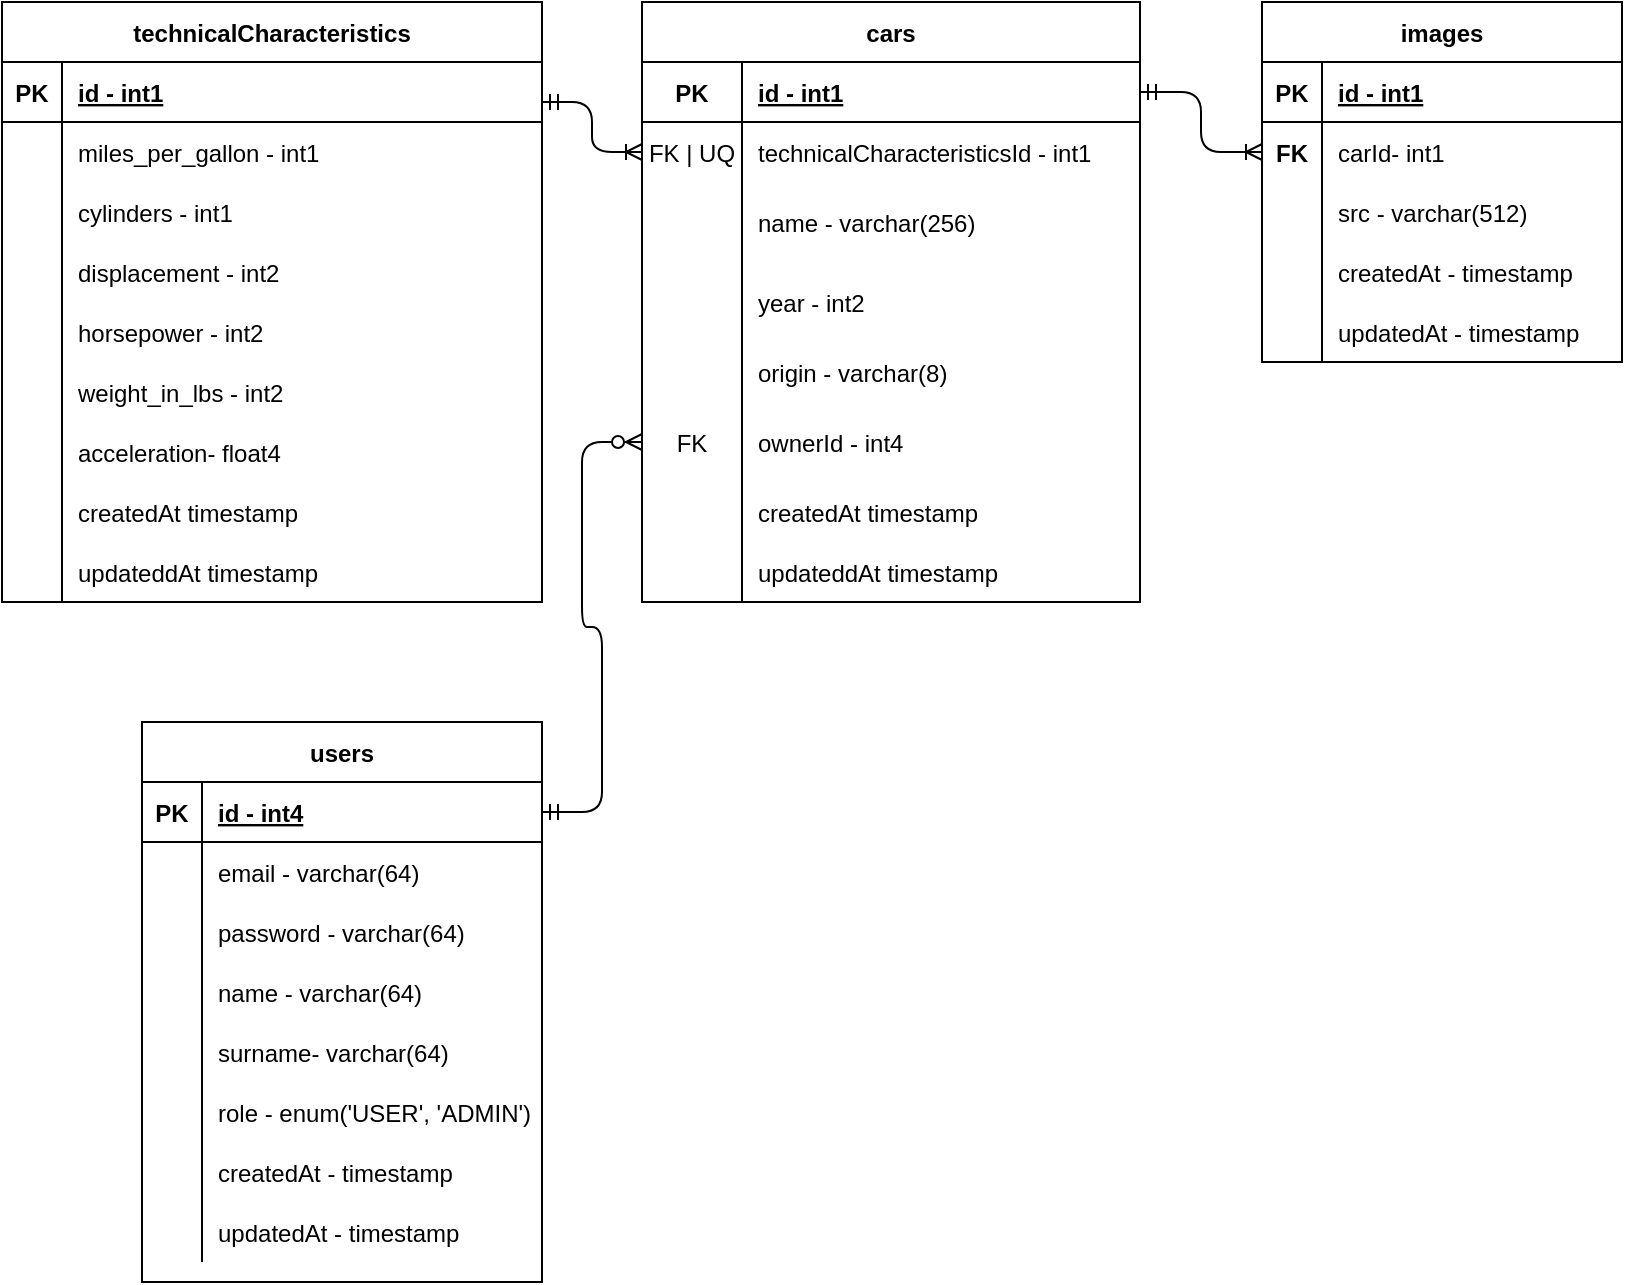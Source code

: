 <mxfile version="21.0.6" type="device"><diagram id="C5RBs43oDa-KdzZeNtuy" name="Page-1"><mxGraphModel dx="1723" dy="648" grid="1" gridSize="10" guides="1" tooltips="1" connect="1" arrows="1" fold="1" page="1" pageScale="1" pageWidth="827" pageHeight="1169" math="0" shadow="0"><root><mxCell id="WIyWlLk6GJQsqaUBKTNV-0"/><mxCell id="WIyWlLk6GJQsqaUBKTNV-1" parent="WIyWlLk6GJQsqaUBKTNV-0"/><mxCell id="K0W-H0R7B6iEDIIZb8ia-60" value="technicalCharacteristics" style="shape=table;startSize=30;container=1;collapsible=1;childLayout=tableLayout;fixedRows=1;rowLines=0;fontStyle=1;align=center;resizeLast=1;" parent="WIyWlLk6GJQsqaUBKTNV-1" vertex="1"><mxGeometry x="50" y="160" width="270" height="300" as="geometry"><mxRectangle x="270" y="190" width="230" height="140" as="alternateBounds"/></mxGeometry></mxCell><mxCell id="K0W-H0R7B6iEDIIZb8ia-61" value="" style="shape=tableRow;horizontal=0;startSize=0;swimlaneHead=0;swimlaneBody=0;fillColor=none;collapsible=0;dropTarget=0;points=[[0,0.5],[1,0.5]];portConstraint=eastwest;top=0;left=0;right=0;bottom=1;" parent="K0W-H0R7B6iEDIIZb8ia-60" vertex="1"><mxGeometry y="30" width="270" height="30" as="geometry"/></mxCell><mxCell id="K0W-H0R7B6iEDIIZb8ia-62" value="PK" style="shape=partialRectangle;connectable=0;fillColor=none;top=0;left=0;bottom=0;right=0;fontStyle=1;overflow=hidden;" parent="K0W-H0R7B6iEDIIZb8ia-61" vertex="1"><mxGeometry width="30" height="30" as="geometry"><mxRectangle width="30" height="30" as="alternateBounds"/></mxGeometry></mxCell><mxCell id="K0W-H0R7B6iEDIIZb8ia-63" value="id - int1" style="shape=partialRectangle;connectable=0;fillColor=none;top=0;left=0;bottom=0;right=0;align=left;spacingLeft=6;fontStyle=5;overflow=hidden;" parent="K0W-H0R7B6iEDIIZb8ia-61" vertex="1"><mxGeometry x="30" width="240" height="30" as="geometry"><mxRectangle width="240" height="30" as="alternateBounds"/></mxGeometry></mxCell><mxCell id="K0W-H0R7B6iEDIIZb8ia-64" value="" style="shape=tableRow;horizontal=0;startSize=0;swimlaneHead=0;swimlaneBody=0;fillColor=none;collapsible=0;dropTarget=0;points=[[0,0.5],[1,0.5]];portConstraint=eastwest;top=0;left=0;right=0;bottom=0;" parent="K0W-H0R7B6iEDIIZb8ia-60" vertex="1"><mxGeometry y="60" width="270" height="30" as="geometry"/></mxCell><mxCell id="K0W-H0R7B6iEDIIZb8ia-65" value="" style="shape=partialRectangle;connectable=0;fillColor=none;top=0;left=0;bottom=0;right=0;editable=1;overflow=hidden;" parent="K0W-H0R7B6iEDIIZb8ia-64" vertex="1"><mxGeometry width="30" height="30" as="geometry"><mxRectangle width="30" height="30" as="alternateBounds"/></mxGeometry></mxCell><mxCell id="K0W-H0R7B6iEDIIZb8ia-66" value="miles_per_gallon - int1" style="shape=partialRectangle;connectable=0;fillColor=none;top=0;left=0;bottom=0;right=0;align=left;spacingLeft=6;overflow=hidden;" parent="K0W-H0R7B6iEDIIZb8ia-64" vertex="1"><mxGeometry x="30" width="240" height="30" as="geometry"><mxRectangle width="240" height="30" as="alternateBounds"/></mxGeometry></mxCell><mxCell id="K0W-H0R7B6iEDIIZb8ia-67" value="" style="shape=tableRow;horizontal=0;startSize=0;swimlaneHead=0;swimlaneBody=0;fillColor=none;collapsible=0;dropTarget=0;points=[[0,0.5],[1,0.5]];portConstraint=eastwest;top=0;left=0;right=0;bottom=0;" parent="K0W-H0R7B6iEDIIZb8ia-60" vertex="1"><mxGeometry y="90" width="270" height="30" as="geometry"/></mxCell><mxCell id="K0W-H0R7B6iEDIIZb8ia-68" value="" style="shape=partialRectangle;connectable=0;fillColor=none;top=0;left=0;bottom=0;right=0;editable=1;overflow=hidden;" parent="K0W-H0R7B6iEDIIZb8ia-67" vertex="1"><mxGeometry width="30" height="30" as="geometry"><mxRectangle width="30" height="30" as="alternateBounds"/></mxGeometry></mxCell><mxCell id="K0W-H0R7B6iEDIIZb8ia-69" value="cylinders - int1" style="shape=partialRectangle;connectable=0;fillColor=none;top=0;left=0;bottom=0;right=0;align=left;spacingLeft=6;overflow=hidden;" parent="K0W-H0R7B6iEDIIZb8ia-67" vertex="1"><mxGeometry x="30" width="240" height="30" as="geometry"><mxRectangle width="240" height="30" as="alternateBounds"/></mxGeometry></mxCell><mxCell id="K0W-H0R7B6iEDIIZb8ia-70" value="" style="shape=tableRow;horizontal=0;startSize=0;swimlaneHead=0;swimlaneBody=0;fillColor=none;collapsible=0;dropTarget=0;points=[[0,0.5],[1,0.5]];portConstraint=eastwest;top=0;left=0;right=0;bottom=0;" parent="K0W-H0R7B6iEDIIZb8ia-60" vertex="1"><mxGeometry y="120" width="270" height="30" as="geometry"/></mxCell><mxCell id="K0W-H0R7B6iEDIIZb8ia-71" value="" style="shape=partialRectangle;connectable=0;fillColor=none;top=0;left=0;bottom=0;right=0;editable=1;overflow=hidden;" parent="K0W-H0R7B6iEDIIZb8ia-70" vertex="1"><mxGeometry width="30" height="30" as="geometry"><mxRectangle width="30" height="30" as="alternateBounds"/></mxGeometry></mxCell><mxCell id="K0W-H0R7B6iEDIIZb8ia-72" value="displacement - int2" style="shape=partialRectangle;connectable=0;fillColor=none;top=0;left=0;bottom=0;right=0;align=left;spacingLeft=6;overflow=hidden;" parent="K0W-H0R7B6iEDIIZb8ia-70" vertex="1"><mxGeometry x="30" width="240" height="30" as="geometry"><mxRectangle width="240" height="30" as="alternateBounds"/></mxGeometry></mxCell><mxCell id="K0W-H0R7B6iEDIIZb8ia-73" value="" style="shape=tableRow;horizontal=0;startSize=0;swimlaneHead=0;swimlaneBody=0;fillColor=none;collapsible=0;dropTarget=0;points=[[0,0.5],[1,0.5]];portConstraint=eastwest;top=0;left=0;right=0;bottom=0;" parent="K0W-H0R7B6iEDIIZb8ia-60" vertex="1"><mxGeometry y="150" width="270" height="30" as="geometry"/></mxCell><mxCell id="K0W-H0R7B6iEDIIZb8ia-74" value="" style="shape=partialRectangle;connectable=0;fillColor=none;top=0;left=0;bottom=0;right=0;editable=1;overflow=hidden;" parent="K0W-H0R7B6iEDIIZb8ia-73" vertex="1"><mxGeometry width="30" height="30" as="geometry"><mxRectangle width="30" height="30" as="alternateBounds"/></mxGeometry></mxCell><mxCell id="K0W-H0R7B6iEDIIZb8ia-75" value="horsepower - int2" style="shape=partialRectangle;connectable=0;fillColor=none;top=0;left=0;bottom=0;right=0;align=left;spacingLeft=6;overflow=hidden;" parent="K0W-H0R7B6iEDIIZb8ia-73" vertex="1"><mxGeometry x="30" width="240" height="30" as="geometry"><mxRectangle width="240" height="30" as="alternateBounds"/></mxGeometry></mxCell><mxCell id="K0W-H0R7B6iEDIIZb8ia-204" value="" style="shape=tableRow;horizontal=0;startSize=0;swimlaneHead=0;swimlaneBody=0;fillColor=none;collapsible=0;dropTarget=0;points=[[0,0.5],[1,0.5]];portConstraint=eastwest;top=0;left=0;right=0;bottom=0;" parent="K0W-H0R7B6iEDIIZb8ia-60" vertex="1"><mxGeometry y="180" width="270" height="30" as="geometry"/></mxCell><mxCell id="K0W-H0R7B6iEDIIZb8ia-205" value="" style="shape=partialRectangle;connectable=0;fillColor=none;top=0;left=0;bottom=0;right=0;editable=1;overflow=hidden;" parent="K0W-H0R7B6iEDIIZb8ia-204" vertex="1"><mxGeometry width="30" height="30" as="geometry"><mxRectangle width="30" height="30" as="alternateBounds"/></mxGeometry></mxCell><mxCell id="K0W-H0R7B6iEDIIZb8ia-206" value="weight_in_lbs - int2" style="shape=partialRectangle;connectable=0;fillColor=none;top=0;left=0;bottom=0;right=0;align=left;spacingLeft=6;overflow=hidden;" parent="K0W-H0R7B6iEDIIZb8ia-204" vertex="1"><mxGeometry x="30" width="240" height="30" as="geometry"><mxRectangle width="240" height="30" as="alternateBounds"/></mxGeometry></mxCell><mxCell id="K0W-H0R7B6iEDIIZb8ia-207" value="" style="shape=tableRow;horizontal=0;startSize=0;swimlaneHead=0;swimlaneBody=0;fillColor=none;collapsible=0;dropTarget=0;points=[[0,0.5],[1,0.5]];portConstraint=eastwest;top=0;left=0;right=0;bottom=0;" parent="K0W-H0R7B6iEDIIZb8ia-60" vertex="1"><mxGeometry y="210" width="270" height="30" as="geometry"/></mxCell><mxCell id="K0W-H0R7B6iEDIIZb8ia-208" value="" style="shape=partialRectangle;connectable=0;fillColor=none;top=0;left=0;bottom=0;right=0;editable=1;overflow=hidden;" parent="K0W-H0R7B6iEDIIZb8ia-207" vertex="1"><mxGeometry width="30" height="30" as="geometry"><mxRectangle width="30" height="30" as="alternateBounds"/></mxGeometry></mxCell><mxCell id="K0W-H0R7B6iEDIIZb8ia-209" value="acceleration- float4" style="shape=partialRectangle;connectable=0;fillColor=none;top=0;left=0;bottom=0;right=0;align=left;spacingLeft=6;overflow=hidden;" parent="K0W-H0R7B6iEDIIZb8ia-207" vertex="1"><mxGeometry x="30" width="240" height="30" as="geometry"><mxRectangle width="240" height="30" as="alternateBounds"/></mxGeometry></mxCell><mxCell id="K0W-H0R7B6iEDIIZb8ia-210" value="" style="shape=tableRow;horizontal=0;startSize=0;swimlaneHead=0;swimlaneBody=0;fillColor=none;collapsible=0;dropTarget=0;points=[[0,0.5],[1,0.5]];portConstraint=eastwest;top=0;left=0;right=0;bottom=0;" parent="K0W-H0R7B6iEDIIZb8ia-60" vertex="1"><mxGeometry y="240" width="270" height="30" as="geometry"/></mxCell><mxCell id="K0W-H0R7B6iEDIIZb8ia-211" value="" style="shape=partialRectangle;connectable=0;fillColor=none;top=0;left=0;bottom=0;right=0;editable=1;overflow=hidden;" parent="K0W-H0R7B6iEDIIZb8ia-210" vertex="1"><mxGeometry width="30" height="30" as="geometry"><mxRectangle width="30" height="30" as="alternateBounds"/></mxGeometry></mxCell><mxCell id="K0W-H0R7B6iEDIIZb8ia-212" value="createdAt timestamp" style="shape=partialRectangle;connectable=0;fillColor=none;top=0;left=0;bottom=0;right=0;align=left;spacingLeft=6;overflow=hidden;" parent="K0W-H0R7B6iEDIIZb8ia-210" vertex="1"><mxGeometry x="30" width="240" height="30" as="geometry"><mxRectangle width="240" height="30" as="alternateBounds"/></mxGeometry></mxCell><mxCell id="K0W-H0R7B6iEDIIZb8ia-214" value="" style="shape=tableRow;horizontal=0;startSize=0;swimlaneHead=0;swimlaneBody=0;fillColor=none;collapsible=0;dropTarget=0;points=[[0,0.5],[1,0.5]];portConstraint=eastwest;top=0;left=0;right=0;bottom=0;" parent="K0W-H0R7B6iEDIIZb8ia-60" vertex="1"><mxGeometry y="270" width="270" height="30" as="geometry"/></mxCell><mxCell id="K0W-H0R7B6iEDIIZb8ia-215" value="" style="shape=partialRectangle;connectable=0;fillColor=none;top=0;left=0;bottom=0;right=0;editable=1;overflow=hidden;" parent="K0W-H0R7B6iEDIIZb8ia-214" vertex="1"><mxGeometry width="30" height="30" as="geometry"><mxRectangle width="30" height="30" as="alternateBounds"/></mxGeometry></mxCell><mxCell id="K0W-H0R7B6iEDIIZb8ia-216" value="updateddAt timestamp" style="shape=partialRectangle;connectable=0;fillColor=none;top=0;left=0;bottom=0;right=0;align=left;spacingLeft=6;overflow=hidden;" parent="K0W-H0R7B6iEDIIZb8ia-214" vertex="1"><mxGeometry x="30" width="240" height="30" as="geometry"><mxRectangle width="240" height="30" as="alternateBounds"/></mxGeometry></mxCell><mxCell id="K0W-H0R7B6iEDIIZb8ia-76" value="images" style="shape=table;startSize=30;container=1;collapsible=1;childLayout=tableLayout;fixedRows=1;rowLines=0;fontStyle=1;align=center;resizeLast=1;" parent="WIyWlLk6GJQsqaUBKTNV-1" vertex="1"><mxGeometry x="680" y="160" width="180" height="180" as="geometry"><mxRectangle x="270" y="190" width="230" height="140" as="alternateBounds"/></mxGeometry></mxCell><mxCell id="K0W-H0R7B6iEDIIZb8ia-77" value="" style="shape=tableRow;horizontal=0;startSize=0;swimlaneHead=0;swimlaneBody=0;fillColor=none;collapsible=0;dropTarget=0;points=[[0,0.5],[1,0.5]];portConstraint=eastwest;top=0;left=0;right=0;bottom=1;" parent="K0W-H0R7B6iEDIIZb8ia-76" vertex="1"><mxGeometry y="30" width="180" height="30" as="geometry"/></mxCell><mxCell id="K0W-H0R7B6iEDIIZb8ia-78" value="PK" style="shape=partialRectangle;connectable=0;fillColor=none;top=0;left=0;bottom=0;right=0;fontStyle=1;overflow=hidden;" parent="K0W-H0R7B6iEDIIZb8ia-77" vertex="1"><mxGeometry width="30" height="30" as="geometry"><mxRectangle width="30" height="30" as="alternateBounds"/></mxGeometry></mxCell><mxCell id="K0W-H0R7B6iEDIIZb8ia-79" value="id - int1" style="shape=partialRectangle;connectable=0;fillColor=none;top=0;left=0;bottom=0;right=0;align=left;spacingLeft=6;fontStyle=5;overflow=hidden;" parent="K0W-H0R7B6iEDIIZb8ia-77" vertex="1"><mxGeometry x="30" width="150" height="30" as="geometry"><mxRectangle width="150" height="30" as="alternateBounds"/></mxGeometry></mxCell><mxCell id="K0W-H0R7B6iEDIIZb8ia-80" value="" style="shape=tableRow;horizontal=0;startSize=0;swimlaneHead=0;swimlaneBody=0;fillColor=none;collapsible=0;dropTarget=0;points=[[0,0.5],[1,0.5]];portConstraint=eastwest;top=0;left=0;right=0;bottom=0;" parent="K0W-H0R7B6iEDIIZb8ia-76" vertex="1"><mxGeometry y="60" width="180" height="30" as="geometry"/></mxCell><mxCell id="K0W-H0R7B6iEDIIZb8ia-81" value="FK" style="shape=partialRectangle;connectable=0;fillColor=none;top=0;left=0;bottom=0;right=0;editable=1;overflow=hidden;fontStyle=1" parent="K0W-H0R7B6iEDIIZb8ia-80" vertex="1"><mxGeometry width="30" height="30" as="geometry"><mxRectangle width="30" height="30" as="alternateBounds"/></mxGeometry></mxCell><mxCell id="K0W-H0R7B6iEDIIZb8ia-82" value="carId- int1" style="shape=partialRectangle;connectable=0;fillColor=none;top=0;left=0;bottom=0;right=0;align=left;spacingLeft=6;overflow=hidden;" parent="K0W-H0R7B6iEDIIZb8ia-80" vertex="1"><mxGeometry x="30" width="150" height="30" as="geometry"><mxRectangle width="150" height="30" as="alternateBounds"/></mxGeometry></mxCell><mxCell id="K0W-H0R7B6iEDIIZb8ia-83" value="" style="shape=tableRow;horizontal=0;startSize=0;swimlaneHead=0;swimlaneBody=0;fillColor=none;collapsible=0;dropTarget=0;points=[[0,0.5],[1,0.5]];portConstraint=eastwest;top=0;left=0;right=0;bottom=0;" parent="K0W-H0R7B6iEDIIZb8ia-76" vertex="1"><mxGeometry y="90" width="180" height="30" as="geometry"/></mxCell><mxCell id="K0W-H0R7B6iEDIIZb8ia-84" value="" style="shape=partialRectangle;connectable=0;fillColor=none;top=0;left=0;bottom=0;right=0;editable=1;overflow=hidden;" parent="K0W-H0R7B6iEDIIZb8ia-83" vertex="1"><mxGeometry width="30" height="30" as="geometry"><mxRectangle width="30" height="30" as="alternateBounds"/></mxGeometry></mxCell><mxCell id="K0W-H0R7B6iEDIIZb8ia-85" value="src - varchar(512)" style="shape=partialRectangle;connectable=0;fillColor=none;top=0;left=0;bottom=0;right=0;align=left;spacingLeft=6;overflow=hidden;" parent="K0W-H0R7B6iEDIIZb8ia-83" vertex="1"><mxGeometry x="30" width="150" height="30" as="geometry"><mxRectangle width="150" height="30" as="alternateBounds"/></mxGeometry></mxCell><mxCell id="K0W-H0R7B6iEDIIZb8ia-86" value="" style="shape=tableRow;horizontal=0;startSize=0;swimlaneHead=0;swimlaneBody=0;fillColor=none;collapsible=0;dropTarget=0;points=[[0,0.5],[1,0.5]];portConstraint=eastwest;top=0;left=0;right=0;bottom=0;" parent="K0W-H0R7B6iEDIIZb8ia-76" vertex="1"><mxGeometry y="120" width="180" height="30" as="geometry"/></mxCell><mxCell id="K0W-H0R7B6iEDIIZb8ia-87" value="" style="shape=partialRectangle;connectable=0;fillColor=none;top=0;left=0;bottom=0;right=0;editable=1;overflow=hidden;" parent="K0W-H0R7B6iEDIIZb8ia-86" vertex="1"><mxGeometry width="30" height="30" as="geometry"><mxRectangle width="30" height="30" as="alternateBounds"/></mxGeometry></mxCell><mxCell id="K0W-H0R7B6iEDIIZb8ia-88" value="createdAt - timestamp" style="shape=partialRectangle;connectable=0;fillColor=none;top=0;left=0;bottom=0;right=0;align=left;spacingLeft=6;overflow=hidden;" parent="K0W-H0R7B6iEDIIZb8ia-86" vertex="1"><mxGeometry x="30" width="150" height="30" as="geometry"><mxRectangle width="150" height="30" as="alternateBounds"/></mxGeometry></mxCell><mxCell id="K0W-H0R7B6iEDIIZb8ia-89" value="" style="shape=tableRow;horizontal=0;startSize=0;swimlaneHead=0;swimlaneBody=0;fillColor=none;collapsible=0;dropTarget=0;points=[[0,0.5],[1,0.5]];portConstraint=eastwest;top=0;left=0;right=0;bottom=0;" parent="K0W-H0R7B6iEDIIZb8ia-76" vertex="1"><mxGeometry y="150" width="180" height="30" as="geometry"/></mxCell><mxCell id="K0W-H0R7B6iEDIIZb8ia-90" value="" style="shape=partialRectangle;connectable=0;fillColor=none;top=0;left=0;bottom=0;right=0;editable=1;overflow=hidden;" parent="K0W-H0R7B6iEDIIZb8ia-89" vertex="1"><mxGeometry width="30" height="30" as="geometry"><mxRectangle width="30" height="30" as="alternateBounds"/></mxGeometry></mxCell><mxCell id="K0W-H0R7B6iEDIIZb8ia-91" value="updatedAt - timestamp" style="shape=partialRectangle;connectable=0;fillColor=none;top=0;left=0;bottom=0;right=0;align=left;spacingLeft=6;overflow=hidden;" parent="K0W-H0R7B6iEDIIZb8ia-89" vertex="1"><mxGeometry x="30" width="150" height="30" as="geometry"><mxRectangle width="150" height="30" as="alternateBounds"/></mxGeometry></mxCell><mxCell id="K0W-H0R7B6iEDIIZb8ia-173" value="" style="edgeStyle=elbowEdgeStyle;fontSize=12;html=1;endArrow=ERoneToMany;startArrow=ERmandOne;rounded=1;entryX=0;entryY=0.5;entryDx=0;entryDy=0;exitX=1;exitY=0.5;exitDx=0;exitDy=0;" parent="WIyWlLk6GJQsqaUBKTNV-1" source="K0W-H0R7B6iEDIIZb8ia-221" target="K0W-H0R7B6iEDIIZb8ia-80" edge="1"><mxGeometry width="100" height="100" relative="1" as="geometry"><mxPoint x="630" y="220" as="sourcePoint"/><mxPoint x="670" y="250" as="targetPoint"/></mxGeometry></mxCell><mxCell id="K0W-H0R7B6iEDIIZb8ia-174" value="users" style="shape=table;startSize=30;container=1;collapsible=1;childLayout=tableLayout;fixedRows=1;rowLines=0;fontStyle=1;align=center;resizeLast=1;" parent="WIyWlLk6GJQsqaUBKTNV-1" vertex="1"><mxGeometry x="120" y="520" width="200" height="280" as="geometry"/></mxCell><mxCell id="K0W-H0R7B6iEDIIZb8ia-175" value="" style="shape=partialRectangle;collapsible=0;dropTarget=0;pointerEvents=0;fillColor=none;top=0;left=0;bottom=1;right=0;points=[[0,0.5],[1,0.5]];portConstraint=eastwest;" parent="K0W-H0R7B6iEDIIZb8ia-174" vertex="1"><mxGeometry y="30" width="200" height="30" as="geometry"/></mxCell><mxCell id="K0W-H0R7B6iEDIIZb8ia-176" value="PK" style="shape=partialRectangle;connectable=0;fillColor=none;top=0;left=0;bottom=0;right=0;fontStyle=1;overflow=hidden;" parent="K0W-H0R7B6iEDIIZb8ia-175" vertex="1"><mxGeometry width="30" height="30" as="geometry"><mxRectangle width="30" height="30" as="alternateBounds"/></mxGeometry></mxCell><mxCell id="K0W-H0R7B6iEDIIZb8ia-177" value="id - int4" style="shape=partialRectangle;connectable=0;fillColor=none;top=0;left=0;bottom=0;right=0;align=left;spacingLeft=6;fontStyle=5;overflow=hidden;" parent="K0W-H0R7B6iEDIIZb8ia-175" vertex="1"><mxGeometry x="30" width="170" height="30" as="geometry"><mxRectangle width="170" height="30" as="alternateBounds"/></mxGeometry></mxCell><mxCell id="K0W-H0R7B6iEDIIZb8ia-178" value="" style="shape=partialRectangle;collapsible=0;dropTarget=0;pointerEvents=0;fillColor=none;top=0;left=0;bottom=0;right=0;points=[[0,0.5],[1,0.5]];portConstraint=eastwest;" parent="K0W-H0R7B6iEDIIZb8ia-174" vertex="1"><mxGeometry y="60" width="200" height="30" as="geometry"/></mxCell><mxCell id="K0W-H0R7B6iEDIIZb8ia-179" value="" style="shape=partialRectangle;connectable=0;fillColor=none;top=0;left=0;bottom=0;right=0;editable=1;overflow=hidden;" parent="K0W-H0R7B6iEDIIZb8ia-178" vertex="1"><mxGeometry width="30" height="30" as="geometry"><mxRectangle width="30" height="30" as="alternateBounds"/></mxGeometry></mxCell><mxCell id="K0W-H0R7B6iEDIIZb8ia-180" value="email - varchar(64)" style="shape=partialRectangle;connectable=0;fillColor=none;top=0;left=0;bottom=0;right=0;align=left;spacingLeft=6;overflow=hidden;" parent="K0W-H0R7B6iEDIIZb8ia-178" vertex="1"><mxGeometry x="30" width="170" height="30" as="geometry"><mxRectangle width="170" height="30" as="alternateBounds"/></mxGeometry></mxCell><mxCell id="K0W-H0R7B6iEDIIZb8ia-181" value="" style="shape=partialRectangle;collapsible=0;dropTarget=0;pointerEvents=0;fillColor=none;top=0;left=0;bottom=0;right=0;points=[[0,0.5],[1,0.5]];portConstraint=eastwest;" parent="K0W-H0R7B6iEDIIZb8ia-174" vertex="1"><mxGeometry y="90" width="200" height="30" as="geometry"/></mxCell><mxCell id="K0W-H0R7B6iEDIIZb8ia-182" value="" style="shape=partialRectangle;connectable=0;fillColor=none;top=0;left=0;bottom=0;right=0;editable=1;overflow=hidden;" parent="K0W-H0R7B6iEDIIZb8ia-181" vertex="1"><mxGeometry width="30" height="30" as="geometry"><mxRectangle width="30" height="30" as="alternateBounds"/></mxGeometry></mxCell><mxCell id="K0W-H0R7B6iEDIIZb8ia-183" value="password - varchar(64)" style="shape=partialRectangle;connectable=0;fillColor=none;top=0;left=0;bottom=0;right=0;align=left;spacingLeft=6;overflow=hidden;" parent="K0W-H0R7B6iEDIIZb8ia-181" vertex="1"><mxGeometry x="30" width="170" height="30" as="geometry"><mxRectangle width="170" height="30" as="alternateBounds"/></mxGeometry></mxCell><mxCell id="K0W-H0R7B6iEDIIZb8ia-184" value="" style="shape=partialRectangle;collapsible=0;dropTarget=0;pointerEvents=0;fillColor=none;top=0;left=0;bottom=0;right=0;points=[[0,0.5],[1,0.5]];portConstraint=eastwest;" parent="K0W-H0R7B6iEDIIZb8ia-174" vertex="1"><mxGeometry y="120" width="200" height="30" as="geometry"/></mxCell><mxCell id="K0W-H0R7B6iEDIIZb8ia-185" value="" style="shape=partialRectangle;connectable=0;fillColor=none;top=0;left=0;bottom=0;right=0;editable=1;overflow=hidden;" parent="K0W-H0R7B6iEDIIZb8ia-184" vertex="1"><mxGeometry width="30" height="30" as="geometry"><mxRectangle width="30" height="30" as="alternateBounds"/></mxGeometry></mxCell><mxCell id="K0W-H0R7B6iEDIIZb8ia-186" value="name - varchar(64)" style="shape=partialRectangle;connectable=0;fillColor=none;top=0;left=0;bottom=0;right=0;align=left;spacingLeft=6;overflow=hidden;" parent="K0W-H0R7B6iEDIIZb8ia-184" vertex="1"><mxGeometry x="30" width="170" height="30" as="geometry"><mxRectangle width="170" height="30" as="alternateBounds"/></mxGeometry></mxCell><mxCell id="K0W-H0R7B6iEDIIZb8ia-187" value="" style="shape=partialRectangle;collapsible=0;dropTarget=0;pointerEvents=0;fillColor=none;top=0;left=0;bottom=0;right=0;points=[[0,0.5],[1,0.5]];portConstraint=eastwest;" parent="K0W-H0R7B6iEDIIZb8ia-174" vertex="1"><mxGeometry y="150" width="200" height="30" as="geometry"/></mxCell><mxCell id="K0W-H0R7B6iEDIIZb8ia-188" value="" style="shape=partialRectangle;connectable=0;fillColor=none;top=0;left=0;bottom=0;right=0;editable=1;overflow=hidden;" parent="K0W-H0R7B6iEDIIZb8ia-187" vertex="1"><mxGeometry width="30" height="30" as="geometry"><mxRectangle width="30" height="30" as="alternateBounds"/></mxGeometry></mxCell><mxCell id="K0W-H0R7B6iEDIIZb8ia-189" value="surname- varchar(64)" style="shape=partialRectangle;connectable=0;fillColor=none;top=0;left=0;bottom=0;right=0;align=left;spacingLeft=6;overflow=hidden;" parent="K0W-H0R7B6iEDIIZb8ia-187" vertex="1"><mxGeometry x="30" width="170" height="30" as="geometry"><mxRectangle width="170" height="30" as="alternateBounds"/></mxGeometry></mxCell><mxCell id="K0W-H0R7B6iEDIIZb8ia-193" value="" style="shape=partialRectangle;collapsible=0;dropTarget=0;pointerEvents=0;fillColor=none;top=0;left=0;bottom=0;right=0;points=[[0,0.5],[1,0.5]];portConstraint=eastwest;" parent="K0W-H0R7B6iEDIIZb8ia-174" vertex="1"><mxGeometry y="180" width="200" height="30" as="geometry"/></mxCell><mxCell id="K0W-H0R7B6iEDIIZb8ia-194" value="" style="shape=partialRectangle;connectable=0;fillColor=none;top=0;left=0;bottom=0;right=0;editable=1;overflow=hidden;" parent="K0W-H0R7B6iEDIIZb8ia-193" vertex="1"><mxGeometry width="30" height="30" as="geometry"><mxRectangle width="30" height="30" as="alternateBounds"/></mxGeometry></mxCell><mxCell id="K0W-H0R7B6iEDIIZb8ia-195" value="role - enum('USER', 'ADMIN')" style="shape=partialRectangle;connectable=0;fillColor=none;top=0;left=0;bottom=0;right=0;align=left;spacingLeft=6;overflow=hidden;" parent="K0W-H0R7B6iEDIIZb8ia-193" vertex="1"><mxGeometry x="30" width="170" height="30" as="geometry"><mxRectangle width="170" height="30" as="alternateBounds"/></mxGeometry></mxCell><mxCell id="K0W-H0R7B6iEDIIZb8ia-196" value="" style="shape=partialRectangle;collapsible=0;dropTarget=0;pointerEvents=0;fillColor=none;top=0;left=0;bottom=0;right=0;points=[[0,0.5],[1,0.5]];portConstraint=eastwest;" parent="K0W-H0R7B6iEDIIZb8ia-174" vertex="1"><mxGeometry y="210" width="200" height="30" as="geometry"/></mxCell><mxCell id="K0W-H0R7B6iEDIIZb8ia-197" value="" style="shape=partialRectangle;connectable=0;fillColor=none;top=0;left=0;bottom=0;right=0;editable=1;overflow=hidden;" parent="K0W-H0R7B6iEDIIZb8ia-196" vertex="1"><mxGeometry width="30" height="30" as="geometry"><mxRectangle width="30" height="30" as="alternateBounds"/></mxGeometry></mxCell><mxCell id="K0W-H0R7B6iEDIIZb8ia-198" value="createdAt - timestamp" style="shape=partialRectangle;connectable=0;fillColor=none;top=0;left=0;bottom=0;right=0;align=left;spacingLeft=6;overflow=hidden;" parent="K0W-H0R7B6iEDIIZb8ia-196" vertex="1"><mxGeometry x="30" width="170" height="30" as="geometry"><mxRectangle width="170" height="30" as="alternateBounds"/></mxGeometry></mxCell><mxCell id="K0W-H0R7B6iEDIIZb8ia-199" value="" style="shape=partialRectangle;collapsible=0;dropTarget=0;pointerEvents=0;fillColor=none;top=0;left=0;bottom=0;right=0;points=[[0,0.5],[1,0.5]];portConstraint=eastwest;" parent="K0W-H0R7B6iEDIIZb8ia-174" vertex="1"><mxGeometry y="240" width="200" height="30" as="geometry"/></mxCell><mxCell id="K0W-H0R7B6iEDIIZb8ia-200" value="" style="shape=partialRectangle;connectable=0;fillColor=none;top=0;left=0;bottom=0;right=0;editable=1;overflow=hidden;" parent="K0W-H0R7B6iEDIIZb8ia-199" vertex="1"><mxGeometry width="30" height="30" as="geometry"><mxRectangle width="30" height="30" as="alternateBounds"/></mxGeometry></mxCell><mxCell id="K0W-H0R7B6iEDIIZb8ia-201" value="updatedAt - timestamp" style="shape=partialRectangle;connectable=0;fillColor=none;top=0;left=0;bottom=0;right=0;align=left;spacingLeft=6;overflow=hidden;" parent="K0W-H0R7B6iEDIIZb8ia-199" vertex="1"><mxGeometry x="30" width="170" height="30" as="geometry"><mxRectangle width="170" height="30" as="alternateBounds"/></mxGeometry></mxCell><mxCell id="K0W-H0R7B6iEDIIZb8ia-202" value="" style="edgeStyle=entityRelationEdgeStyle;fontSize=12;html=1;endArrow=ERzeroToMany;startArrow=ERmandOne;exitX=1;exitY=0.5;exitDx=0;exitDy=0;" parent="WIyWlLk6GJQsqaUBKTNV-1" source="K0W-H0R7B6iEDIIZb8ia-175" target="K0W-H0R7B6iEDIIZb8ia-251" edge="1"><mxGeometry width="100" height="100" relative="1" as="geometry"><mxPoint x="480" y="640" as="sourcePoint"/><mxPoint x="400" y="355" as="targetPoint"/></mxGeometry></mxCell><mxCell id="K0W-H0R7B6iEDIIZb8ia-203" value="" style="edgeStyle=elbowEdgeStyle;fontSize=12;html=1;endArrow=ERoneToMany;startArrow=ERmandOne;rounded=1;exitX=1;exitY=0.5;exitDx=0;exitDy=0;entryX=0;entryY=0.5;entryDx=0;entryDy=0;" parent="WIyWlLk6GJQsqaUBKTNV-1" target="K0W-H0R7B6iEDIIZb8ia-224" edge="1"><mxGeometry width="100" height="100" relative="1" as="geometry"><mxPoint x="320" y="210" as="sourcePoint"/><mxPoint x="380" y="240" as="targetPoint"/></mxGeometry></mxCell><mxCell id="K0W-H0R7B6iEDIIZb8ia-220" value="cars" style="shape=table;startSize=30;container=1;collapsible=1;childLayout=tableLayout;fixedRows=1;rowLines=0;fontStyle=1;align=center;resizeLast=1;" parent="WIyWlLk6GJQsqaUBKTNV-1" vertex="1"><mxGeometry x="370" y="160" width="249" height="300" as="geometry"><mxRectangle x="270" y="190" width="230" height="140" as="alternateBounds"/></mxGeometry></mxCell><mxCell id="K0W-H0R7B6iEDIIZb8ia-221" value="" style="shape=tableRow;horizontal=0;startSize=0;swimlaneHead=0;swimlaneBody=0;fillColor=none;collapsible=0;dropTarget=0;points=[[0,0.5],[1,0.5]];portConstraint=eastwest;top=0;left=0;right=0;bottom=1;" parent="K0W-H0R7B6iEDIIZb8ia-220" vertex="1"><mxGeometry y="30" width="249" height="30" as="geometry"/></mxCell><mxCell id="K0W-H0R7B6iEDIIZb8ia-222" value="PK" style="shape=partialRectangle;connectable=0;fillColor=none;top=0;left=0;bottom=0;right=0;fontStyle=1;overflow=hidden;" parent="K0W-H0R7B6iEDIIZb8ia-221" vertex="1"><mxGeometry width="50" height="30" as="geometry"><mxRectangle width="50" height="30" as="alternateBounds"/></mxGeometry></mxCell><mxCell id="K0W-H0R7B6iEDIIZb8ia-223" value="id - int1" style="shape=partialRectangle;connectable=0;fillColor=none;top=0;left=0;bottom=0;right=0;align=left;spacingLeft=6;fontStyle=5;overflow=hidden;" parent="K0W-H0R7B6iEDIIZb8ia-221" vertex="1"><mxGeometry x="50" width="199" height="30" as="geometry"><mxRectangle width="199" height="30" as="alternateBounds"/></mxGeometry></mxCell><mxCell id="K0W-H0R7B6iEDIIZb8ia-224" value="" style="shape=tableRow;horizontal=0;startSize=0;swimlaneHead=0;swimlaneBody=0;fillColor=none;collapsible=0;dropTarget=0;points=[[0,0.5],[1,0.5]];portConstraint=eastwest;top=0;left=0;right=0;bottom=0;" parent="K0W-H0R7B6iEDIIZb8ia-220" vertex="1"><mxGeometry y="60" width="249" height="30" as="geometry"/></mxCell><mxCell id="K0W-H0R7B6iEDIIZb8ia-225" value="FK | UQ" style="shape=partialRectangle;connectable=0;fillColor=none;top=0;left=0;bottom=0;right=0;editable=1;overflow=hidden;" parent="K0W-H0R7B6iEDIIZb8ia-224" vertex="1"><mxGeometry width="50" height="30" as="geometry"><mxRectangle width="50" height="30" as="alternateBounds"/></mxGeometry></mxCell><mxCell id="K0W-H0R7B6iEDIIZb8ia-226" value="technicalCharacteristicsId - int1" style="shape=partialRectangle;connectable=0;fillColor=none;top=0;left=0;bottom=0;right=0;align=left;spacingLeft=6;overflow=hidden;" parent="K0W-H0R7B6iEDIIZb8ia-224" vertex="1"><mxGeometry x="50" width="199" height="30" as="geometry"><mxRectangle width="199" height="30" as="alternateBounds"/></mxGeometry></mxCell><mxCell id="K0W-H0R7B6iEDIIZb8ia-227" value="" style="shape=tableRow;horizontal=0;startSize=0;swimlaneHead=0;swimlaneBody=0;fillColor=none;collapsible=0;dropTarget=0;points=[[0,0.5],[1,0.5]];portConstraint=eastwest;top=0;left=0;right=0;bottom=0;" parent="K0W-H0R7B6iEDIIZb8ia-220" vertex="1"><mxGeometry y="90" width="249" height="40" as="geometry"/></mxCell><mxCell id="K0W-H0R7B6iEDIIZb8ia-228" value="" style="shape=partialRectangle;connectable=0;fillColor=none;top=0;left=0;bottom=0;right=0;editable=1;overflow=hidden;" parent="K0W-H0R7B6iEDIIZb8ia-227" vertex="1"><mxGeometry width="50" height="40" as="geometry"><mxRectangle width="50" height="40" as="alternateBounds"/></mxGeometry></mxCell><mxCell id="K0W-H0R7B6iEDIIZb8ia-229" value="name - varchar(256)" style="shape=partialRectangle;connectable=0;fillColor=none;top=0;left=0;bottom=0;right=0;align=left;spacingLeft=6;overflow=hidden;" parent="K0W-H0R7B6iEDIIZb8ia-227" vertex="1"><mxGeometry x="50" width="199" height="40" as="geometry"><mxRectangle width="199" height="40" as="alternateBounds"/></mxGeometry></mxCell><mxCell id="K0W-H0R7B6iEDIIZb8ia-230" value="" style="shape=tableRow;horizontal=0;startSize=0;swimlaneHead=0;swimlaneBody=0;fillColor=none;collapsible=0;dropTarget=0;points=[[0,0.5],[1,0.5]];portConstraint=eastwest;top=0;left=0;right=0;bottom=0;" parent="K0W-H0R7B6iEDIIZb8ia-220" vertex="1"><mxGeometry y="130" width="249" height="40" as="geometry"/></mxCell><mxCell id="K0W-H0R7B6iEDIIZb8ia-231" value="" style="shape=partialRectangle;connectable=0;fillColor=none;top=0;left=0;bottom=0;right=0;editable=1;overflow=hidden;" parent="K0W-H0R7B6iEDIIZb8ia-230" vertex="1"><mxGeometry width="50" height="40" as="geometry"><mxRectangle width="50" height="40" as="alternateBounds"/></mxGeometry></mxCell><mxCell id="K0W-H0R7B6iEDIIZb8ia-232" value="year - int2" style="shape=partialRectangle;connectable=0;fillColor=none;top=0;left=0;bottom=0;right=0;align=left;spacingLeft=6;overflow=hidden;" parent="K0W-H0R7B6iEDIIZb8ia-230" vertex="1"><mxGeometry x="50" width="199" height="40" as="geometry"><mxRectangle width="199" height="40" as="alternateBounds"/></mxGeometry></mxCell><mxCell id="K0W-H0R7B6iEDIIZb8ia-233" value="" style="shape=tableRow;horizontal=0;startSize=0;swimlaneHead=0;swimlaneBody=0;fillColor=none;collapsible=0;dropTarget=0;points=[[0,0.5],[1,0.5]];portConstraint=eastwest;top=0;left=0;right=0;bottom=0;" parent="K0W-H0R7B6iEDIIZb8ia-220" vertex="1"><mxGeometry y="170" width="249" height="30" as="geometry"/></mxCell><mxCell id="K0W-H0R7B6iEDIIZb8ia-234" value="" style="shape=partialRectangle;connectable=0;fillColor=none;top=0;left=0;bottom=0;right=0;editable=1;overflow=hidden;" parent="K0W-H0R7B6iEDIIZb8ia-233" vertex="1"><mxGeometry width="50" height="30" as="geometry"><mxRectangle width="50" height="30" as="alternateBounds"/></mxGeometry></mxCell><mxCell id="K0W-H0R7B6iEDIIZb8ia-235" value="origin - varchar(8)" style="shape=partialRectangle;connectable=0;fillColor=none;top=0;left=0;bottom=0;right=0;align=left;spacingLeft=6;overflow=hidden;" parent="K0W-H0R7B6iEDIIZb8ia-233" vertex="1"><mxGeometry x="50" width="199" height="30" as="geometry"><mxRectangle width="199" height="30" as="alternateBounds"/></mxGeometry></mxCell><mxCell id="K0W-H0R7B6iEDIIZb8ia-251" value="" style="shape=tableRow;horizontal=0;startSize=0;swimlaneHead=0;swimlaneBody=0;fillColor=none;collapsible=0;dropTarget=0;points=[[0,0.5],[1,0.5]];portConstraint=eastwest;top=0;left=0;right=0;bottom=0;" parent="K0W-H0R7B6iEDIIZb8ia-220" vertex="1"><mxGeometry y="200" width="249" height="40" as="geometry"/></mxCell><mxCell id="K0W-H0R7B6iEDIIZb8ia-252" value="FK" style="shape=partialRectangle;connectable=0;fillColor=none;top=0;left=0;bottom=0;right=0;editable=1;overflow=hidden;" parent="K0W-H0R7B6iEDIIZb8ia-251" vertex="1"><mxGeometry width="50" height="40" as="geometry"><mxRectangle width="50" height="40" as="alternateBounds"/></mxGeometry></mxCell><mxCell id="K0W-H0R7B6iEDIIZb8ia-253" value="ownerId - int4" style="shape=partialRectangle;connectable=0;fillColor=none;top=0;left=0;bottom=0;right=0;align=left;spacingLeft=6;overflow=hidden;" parent="K0W-H0R7B6iEDIIZb8ia-251" vertex="1"><mxGeometry x="50" width="199" height="40" as="geometry"><mxRectangle width="199" height="40" as="alternateBounds"/></mxGeometry></mxCell><mxCell id="K0W-H0R7B6iEDIIZb8ia-242" value="" style="shape=tableRow;horizontal=0;startSize=0;swimlaneHead=0;swimlaneBody=0;fillColor=none;collapsible=0;dropTarget=0;points=[[0,0.5],[1,0.5]];portConstraint=eastwest;top=0;left=0;right=0;bottom=0;" parent="K0W-H0R7B6iEDIIZb8ia-220" vertex="1"><mxGeometry y="240" width="249" height="30" as="geometry"/></mxCell><mxCell id="K0W-H0R7B6iEDIIZb8ia-243" value="" style="shape=partialRectangle;connectable=0;fillColor=none;top=0;left=0;bottom=0;right=0;editable=1;overflow=hidden;" parent="K0W-H0R7B6iEDIIZb8ia-242" vertex="1"><mxGeometry width="50" height="30" as="geometry"><mxRectangle width="50" height="30" as="alternateBounds"/></mxGeometry></mxCell><mxCell id="K0W-H0R7B6iEDIIZb8ia-244" value="createdAt timestamp" style="shape=partialRectangle;connectable=0;fillColor=none;top=0;left=0;bottom=0;right=0;align=left;spacingLeft=6;overflow=hidden;" parent="K0W-H0R7B6iEDIIZb8ia-242" vertex="1"><mxGeometry x="50" width="199" height="30" as="geometry"><mxRectangle width="199" height="30" as="alternateBounds"/></mxGeometry></mxCell><mxCell id="K0W-H0R7B6iEDIIZb8ia-245" value="" style="shape=tableRow;horizontal=0;startSize=0;swimlaneHead=0;swimlaneBody=0;fillColor=none;collapsible=0;dropTarget=0;points=[[0,0.5],[1,0.5]];portConstraint=eastwest;top=0;left=0;right=0;bottom=0;" parent="K0W-H0R7B6iEDIIZb8ia-220" vertex="1"><mxGeometry y="270" width="249" height="30" as="geometry"/></mxCell><mxCell id="K0W-H0R7B6iEDIIZb8ia-246" value="" style="shape=partialRectangle;connectable=0;fillColor=none;top=0;left=0;bottom=0;right=0;editable=1;overflow=hidden;" parent="K0W-H0R7B6iEDIIZb8ia-245" vertex="1"><mxGeometry width="50" height="30" as="geometry"><mxRectangle width="50" height="30" as="alternateBounds"/></mxGeometry></mxCell><mxCell id="K0W-H0R7B6iEDIIZb8ia-247" value="updateddAt timestamp" style="shape=partialRectangle;connectable=0;fillColor=none;top=0;left=0;bottom=0;right=0;align=left;spacingLeft=6;overflow=hidden;" parent="K0W-H0R7B6iEDIIZb8ia-245" vertex="1"><mxGeometry x="50" width="199" height="30" as="geometry"><mxRectangle width="199" height="30" as="alternateBounds"/></mxGeometry></mxCell></root></mxGraphModel></diagram></mxfile>